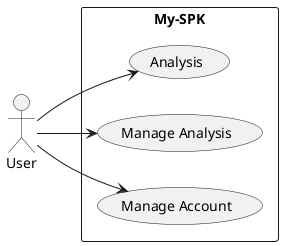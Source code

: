 @startuml
left to right direction
actor "User" as SPK

rectangle My-SPK {
  usecase "Analysis" as UC1
  usecase "Manage Analysis" as UC2
  usecase "Manage Account" as UC3
}

SPK --> UC1
SPK --> UC2
SPK --> UC3
@enduml
